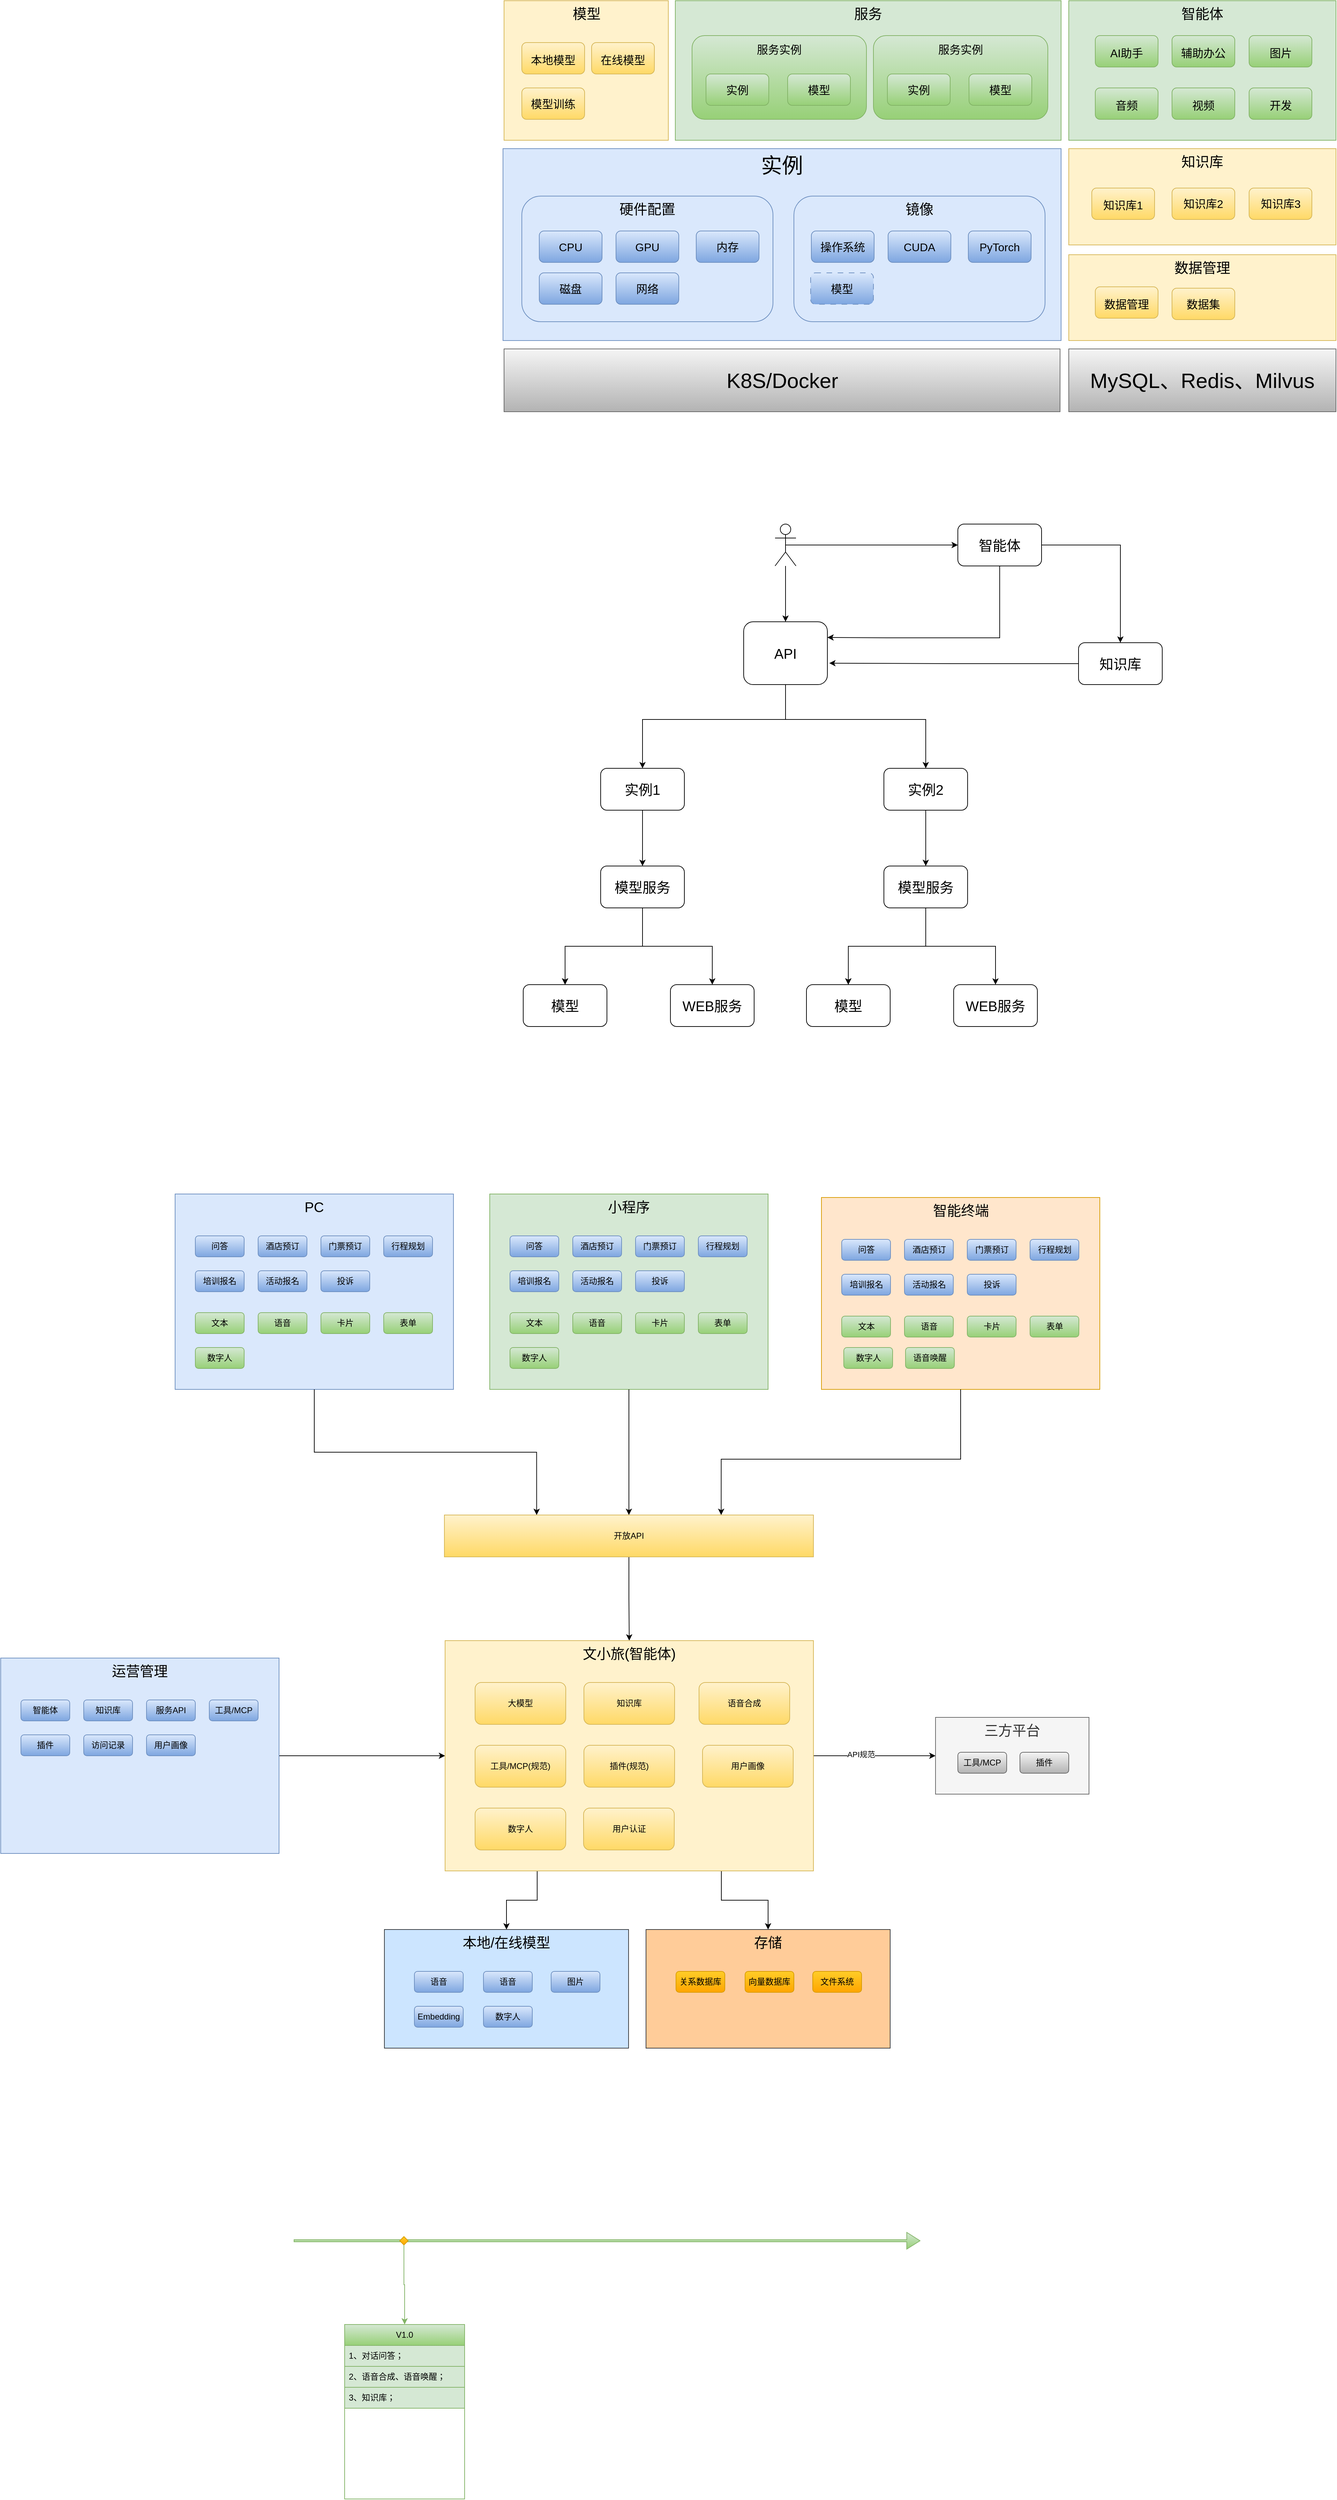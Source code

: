 <mxfile version="28.0.9">
  <diagram name="第 1 页" id="XaoYMrmnhK-bOxz_jXeJ">
    <mxGraphModel dx="2055" dy="1832" grid="1" gridSize="10" guides="1" tooltips="1" connect="1" arrows="1" fold="1" page="1" pageScale="1" pageWidth="827" pageHeight="1169" math="0" shadow="0">
      <root>
        <mxCell id="0" />
        <mxCell id="1" parent="0" />
        <mxCell id="jbMN9TtVrL4l2bphJbt1-161" value="" style="shape=flexArrow;endArrow=classic;html=1;rounded=0;fillColor=#d5e8d4;gradientColor=#97d077;strokeColor=#82b366;fontSize=16;width=3;" edge="1" parent="1">
          <mxGeometry width="50" height="50" relative="1" as="geometry">
            <mxPoint x="-50" y="2200" as="sourcePoint" />
            <mxPoint x="848.261" y="2200" as="targetPoint" />
          </mxGeometry>
        </mxCell>
        <mxCell id="ZqEaL4qXER9mNjsGFA9_-49" value="实例" style="rounded=0;whiteSpace=wrap;html=1;fillColor=#dae8fc;strokeColor=#6c8ebf;verticalAlign=top;fontSize=30;labelBorderColor=none;container=0;" parent="1" vertex="1">
          <mxGeometry x="250" y="-798" width="800" height="275" as="geometry" />
        </mxCell>
        <mxCell id="ZqEaL4qXER9mNjsGFA9_-50" value="模型" style="rounded=0;whiteSpace=wrap;html=1;fontSize=20;verticalAlign=top;fillColor=#fff2cc;strokeColor=#d6b656;container=0;" parent="1" vertex="1">
          <mxGeometry x="251.5" y="-1010" width="235.5" height="200" as="geometry" />
        </mxCell>
        <mxCell id="ZqEaL4qXER9mNjsGFA9_-56" value="K8S/Docker" style="rounded=0;whiteSpace=wrap;html=1;fontSize=30;fillColor=#f5f5f5;strokeColor=#666666;gradientColor=#b3b3b3;container=0;" parent="1" vertex="1">
          <mxGeometry x="251.5" y="-511" width="797" height="90" as="geometry" />
        </mxCell>
        <mxCell id="ZqEaL4qXER9mNjsGFA9_-57" value="MySQL、Redis、Milvus" style="rounded=0;whiteSpace=wrap;html=1;fontSize=30;fillColor=#f5f5f5;gradientColor=#b3b3b3;strokeColor=#666666;container=0;" parent="1" vertex="1">
          <mxGeometry x="1061" y="-511" width="383" height="90" as="geometry" />
        </mxCell>
        <mxCell id="ZqEaL4qXER9mNjsGFA9_-58" value="&lt;span style=&quot;font-size: 16px;&quot;&gt;本地模型&lt;/span&gt;" style="rounded=1;whiteSpace=wrap;html=1;fontSize=20;fillColor=#fff2cc;strokeColor=#d6b656;gradientColor=#ffd966;container=0;" parent="1" vertex="1">
          <mxGeometry x="277" y="-950" width="90" height="45" as="geometry" />
        </mxCell>
        <mxCell id="ZqEaL4qXER9mNjsGFA9_-59" value="&lt;font style=&quot;font-size: 16px;&quot;&gt;模型训练&lt;/font&gt;" style="rounded=1;whiteSpace=wrap;html=1;fontSize=12;fillColor=#fff2cc;strokeColor=#d6b656;gradientColor=#ffd966;container=0;" parent="1" vertex="1">
          <mxGeometry x="277" y="-885" width="90" height="45" as="geometry" />
        </mxCell>
        <mxCell id="ZqEaL4qXER9mNjsGFA9_-34" value="硬件配置" style="rounded=1;whiteSpace=wrap;html=1;verticalAlign=top;fontSize=20;fillColor=#dae8fc;strokeColor=#6c8ebf;container=0;" parent="1" vertex="1">
          <mxGeometry x="277" y="-730" width="360" height="180" as="geometry" />
        </mxCell>
        <mxCell id="ZqEaL4qXER9mNjsGFA9_-35" value="&lt;font style=&quot;font-size: 16px;&quot;&gt;CPU&lt;/font&gt;" style="rounded=1;whiteSpace=wrap;html=1;fillColor=#dae8fc;gradientColor=#7ea6e0;strokeColor=#6c8ebf;container=0;" parent="1" vertex="1">
          <mxGeometry x="302" y="-680" width="90" height="45" as="geometry" />
        </mxCell>
        <mxCell id="ZqEaL4qXER9mNjsGFA9_-36" value="&lt;font style=&quot;font-size: 16px;&quot;&gt;内存&lt;/font&gt;" style="rounded=1;whiteSpace=wrap;html=1;fillColor=#dae8fc;gradientColor=#7ea6e0;strokeColor=#6c8ebf;container=0;" parent="1" vertex="1">
          <mxGeometry x="527" y="-680" width="90" height="45" as="geometry" />
        </mxCell>
        <mxCell id="ZqEaL4qXER9mNjsGFA9_-37" value="&lt;font style=&quot;font-size: 16px;&quot;&gt;磁盘&lt;/font&gt;" style="rounded=1;whiteSpace=wrap;html=1;fillColor=#dae8fc;gradientColor=#7ea6e0;strokeColor=#6c8ebf;container=0;" parent="1" vertex="1">
          <mxGeometry x="302" y="-620" width="90" height="45" as="geometry" />
        </mxCell>
        <mxCell id="ZqEaL4qXER9mNjsGFA9_-38" value="&lt;font style=&quot;font-size: 16px;&quot;&gt;GPU&lt;/font&gt;" style="rounded=1;whiteSpace=wrap;html=1;fillColor=#dae8fc;gradientColor=#7ea6e0;strokeColor=#6c8ebf;container=0;" parent="1" vertex="1">
          <mxGeometry x="412" y="-680" width="90" height="45" as="geometry" />
        </mxCell>
        <mxCell id="ZqEaL4qXER9mNjsGFA9_-39" value="&lt;font style=&quot;font-size: 16px;&quot;&gt;网络&lt;/font&gt;" style="rounded=1;whiteSpace=wrap;html=1;fillColor=#dae8fc;gradientColor=#7ea6e0;strokeColor=#6c8ebf;container=0;" parent="1" vertex="1">
          <mxGeometry x="412" y="-620" width="90" height="45" as="geometry" />
        </mxCell>
        <mxCell id="ZqEaL4qXER9mNjsGFA9_-41" value="镜像" style="rounded=1;whiteSpace=wrap;html=1;verticalAlign=top;fontSize=20;fillColor=#dae8fc;strokeColor=#6c8ebf;container=0;" parent="1" vertex="1">
          <mxGeometry x="667" y="-730" width="360" height="180" as="geometry" />
        </mxCell>
        <mxCell id="ZqEaL4qXER9mNjsGFA9_-42" value="&lt;font style=&quot;font-size: 16px;&quot;&gt;操作系统&lt;/font&gt;" style="rounded=1;whiteSpace=wrap;html=1;fillColor=#dae8fc;gradientColor=#7ea6e0;strokeColor=#6c8ebf;container=0;" parent="1" vertex="1">
          <mxGeometry x="692" y="-680" width="90" height="45" as="geometry" />
        </mxCell>
        <mxCell id="ZqEaL4qXER9mNjsGFA9_-43" value="&lt;font style=&quot;font-size: 16px;&quot;&gt;PyTorch&lt;/font&gt;" style="rounded=1;whiteSpace=wrap;html=1;fillColor=#dae8fc;gradientColor=#7ea6e0;strokeColor=#6c8ebf;container=0;" parent="1" vertex="1">
          <mxGeometry x="917" y="-680" width="90" height="45" as="geometry" />
        </mxCell>
        <mxCell id="ZqEaL4qXER9mNjsGFA9_-45" value="&lt;font style=&quot;font-size: 16px;&quot;&gt;CUDA&lt;/font&gt;" style="rounded=1;whiteSpace=wrap;html=1;fillColor=#dae8fc;gradientColor=#7ea6e0;strokeColor=#6c8ebf;container=0;" parent="1" vertex="1">
          <mxGeometry x="802" y="-680" width="90" height="45" as="geometry" />
        </mxCell>
        <mxCell id="ZqEaL4qXER9mNjsGFA9_-62" value="服务" style="rounded=0;whiteSpace=wrap;html=1;fontSize=20;verticalAlign=top;fillColor=#d5e8d4;strokeColor=#82b366;container=0;" parent="1" vertex="1">
          <mxGeometry x="497" y="-1010" width="553" height="200" as="geometry" />
        </mxCell>
        <mxCell id="ZqEaL4qXER9mNjsGFA9_-63" value="&lt;font style=&quot;font-size: 16px;&quot;&gt;服务实例&lt;/font&gt;" style="rounded=1;whiteSpace=wrap;html=1;fontSize=20;fillColor=#d5e8d4;strokeColor=#82b366;container=0;verticalAlign=top;gradientColor=#97d077;" parent="1" vertex="1">
          <mxGeometry x="521" y="-960" width="250" height="120" as="geometry" />
        </mxCell>
        <mxCell id="ZqEaL4qXER9mNjsGFA9_-64" value="&lt;font style=&quot;font-size: 16px;&quot;&gt;实例&lt;/font&gt;" style="rounded=1;whiteSpace=wrap;html=1;fontSize=12;fillColor=#d5e8d4;strokeColor=#82b366;container=0;gradientColor=#97d077;" parent="1" vertex="1">
          <mxGeometry x="541" y="-905" width="90" height="45" as="geometry" />
        </mxCell>
        <mxCell id="ZqEaL4qXER9mNjsGFA9_-66" value="知识库" style="rounded=0;whiteSpace=wrap;html=1;fontSize=20;verticalAlign=top;fillColor=#fff2cc;strokeColor=#d6b656;container=0;" parent="1" vertex="1">
          <mxGeometry x="1061" y="-798" width="383" height="138" as="geometry" />
        </mxCell>
        <mxCell id="ZqEaL4qXER9mNjsGFA9_-67" value="&lt;font style=&quot;font-size: 16px;&quot;&gt;知识库1&lt;/font&gt;" style="rounded=1;whiteSpace=wrap;html=1;fontSize=20;fillColor=#fff2cc;strokeColor=#d6b656;gradientColor=#ffd966;container=0;" parent="1" vertex="1">
          <mxGeometry x="1094" y="-741.5" width="90" height="45" as="geometry" />
        </mxCell>
        <mxCell id="ZqEaL4qXER9mNjsGFA9_-68" value="&lt;span style=&quot;font-size: 16px;&quot;&gt;知识库2&lt;/span&gt;" style="rounded=1;whiteSpace=wrap;html=1;fontSize=12;fillColor=#fff2cc;strokeColor=#d6b656;gradientColor=#ffd966;container=0;" parent="1" vertex="1">
          <mxGeometry x="1209" y="-741.5" width="90" height="45" as="geometry" />
        </mxCell>
        <mxCell id="ZqEaL4qXER9mNjsGFA9_-70" value="&lt;font style=&quot;font-size: 16px;&quot;&gt;模型&lt;/font&gt;" style="rounded=1;whiteSpace=wrap;html=1;fontSize=12;fillColor=#d5e8d4;strokeColor=#82b366;container=0;gradientColor=#97d077;" parent="1" vertex="1">
          <mxGeometry x="658" y="-905" width="90" height="45" as="geometry" />
        </mxCell>
        <mxCell id="ZqEaL4qXER9mNjsGFA9_-71" value="&lt;font style=&quot;font-size: 16px;&quot;&gt;服务实例&lt;/font&gt;" style="rounded=1;whiteSpace=wrap;html=1;fontSize=20;fillColor=#d5e8d4;strokeColor=#82b366;container=0;verticalAlign=top;gradientColor=#97d077;" parent="1" vertex="1">
          <mxGeometry x="781" y="-960" width="250" height="120" as="geometry" />
        </mxCell>
        <mxCell id="ZqEaL4qXER9mNjsGFA9_-72" value="&lt;font style=&quot;font-size: 16px;&quot;&gt;实例&lt;/font&gt;" style="rounded=1;whiteSpace=wrap;html=1;fontSize=12;fillColor=#d5e8d4;strokeColor=#82b366;container=0;gradientColor=#97d077;" parent="1" vertex="1">
          <mxGeometry x="801" y="-905" width="90" height="45" as="geometry" />
        </mxCell>
        <mxCell id="ZqEaL4qXER9mNjsGFA9_-73" value="&lt;font style=&quot;font-size: 16px;&quot;&gt;模型&lt;/font&gt;" style="rounded=1;whiteSpace=wrap;html=1;fontSize=12;fillColor=#d5e8d4;strokeColor=#82b366;container=0;gradientColor=#97d077;" parent="1" vertex="1">
          <mxGeometry x="918" y="-905" width="90" height="45" as="geometry" />
        </mxCell>
        <mxCell id="ZqEaL4qXER9mNjsGFA9_-74" value="&lt;font style=&quot;font-size: 16px;&quot;&gt;模型&lt;/font&gt;" style="rounded=1;whiteSpace=wrap;html=1;fillColor=#dae8fc;gradientColor=#7ea6e0;strokeColor=#6c8ebf;container=0;dashed=1;dashPattern=8 8;" parent="1" vertex="1">
          <mxGeometry x="691" y="-620" width="90" height="45" as="geometry" />
        </mxCell>
        <mxCell id="ZqEaL4qXER9mNjsGFA9_-75" value="智能体" style="rounded=0;whiteSpace=wrap;html=1;fontSize=20;verticalAlign=top;fillColor=#d5e8d4;strokeColor=#82b366;container=0;" parent="1" vertex="1">
          <mxGeometry x="1061" y="-1010" width="383" height="200" as="geometry" />
        </mxCell>
        <mxCell id="ZqEaL4qXER9mNjsGFA9_-76" value="&lt;font style=&quot;font-size: 16px;&quot;&gt;AI助手&lt;/font&gt;" style="rounded=1;whiteSpace=wrap;html=1;fontSize=20;fillColor=#d5e8d4;strokeColor=#82b366;gradientColor=#97d077;container=0;" parent="1" vertex="1">
          <mxGeometry x="1099" y="-960" width="90" height="45" as="geometry" />
        </mxCell>
        <mxCell id="ZqEaL4qXER9mNjsGFA9_-77" value="&lt;span style=&quot;font-size: 16px;&quot;&gt;辅助办公&lt;/span&gt;" style="rounded=1;whiteSpace=wrap;html=1;fontSize=20;fillColor=#d5e8d4;strokeColor=#82b366;gradientColor=#97d077;container=0;" parent="1" vertex="1">
          <mxGeometry x="1209" y="-960" width="90" height="45" as="geometry" />
        </mxCell>
        <mxCell id="ZqEaL4qXER9mNjsGFA9_-78" value="&lt;font style=&quot;font-size: 16px;&quot;&gt;图片&lt;/font&gt;" style="rounded=1;whiteSpace=wrap;html=1;fontSize=20;fillColor=#d5e8d4;strokeColor=#82b366;gradientColor=#97d077;container=0;" parent="1" vertex="1">
          <mxGeometry x="1319.5" y="-960" width="90" height="45" as="geometry" />
        </mxCell>
        <mxCell id="ZqEaL4qXER9mNjsGFA9_-79" value="&lt;font style=&quot;font-size: 16px;&quot;&gt;音频&lt;/font&gt;" style="rounded=1;whiteSpace=wrap;html=1;fontSize=20;fillColor=#d5e8d4;strokeColor=#82b366;gradientColor=#97d077;container=0;" parent="1" vertex="1">
          <mxGeometry x="1099" y="-885" width="90" height="45" as="geometry" />
        </mxCell>
        <mxCell id="ZqEaL4qXER9mNjsGFA9_-80" value="&lt;font style=&quot;font-size: 16px;&quot;&gt;视频&lt;/font&gt;" style="rounded=1;whiteSpace=wrap;html=1;fontSize=20;fillColor=#d5e8d4;strokeColor=#82b366;gradientColor=#97d077;container=0;" parent="1" vertex="1">
          <mxGeometry x="1209" y="-885" width="90" height="45" as="geometry" />
        </mxCell>
        <mxCell id="ZqEaL4qXER9mNjsGFA9_-81" value="&lt;span style=&quot;font-size: 16px;&quot;&gt;开发&lt;/span&gt;" style="rounded=1;whiteSpace=wrap;html=1;fontSize=20;fillColor=#d5e8d4;strokeColor=#82b366;gradientColor=#97d077;container=0;" parent="1" vertex="1">
          <mxGeometry x="1319.5" y="-885" width="90" height="45" as="geometry" />
        </mxCell>
        <mxCell id="ZqEaL4qXER9mNjsGFA9_-82" value="数据管理" style="rounded=0;whiteSpace=wrap;html=1;fontSize=20;verticalAlign=top;fillColor=#fff2cc;strokeColor=#d6b656;container=0;" parent="1" vertex="1">
          <mxGeometry x="1061" y="-646" width="383" height="123" as="geometry" />
        </mxCell>
        <mxCell id="ZqEaL4qXER9mNjsGFA9_-83" value="&lt;font style=&quot;font-size: 16px;&quot;&gt;数据管理&lt;/font&gt;" style="rounded=1;whiteSpace=wrap;html=1;fontSize=20;fillColor=#fff2cc;strokeColor=#d6b656;gradientColor=#ffd966;container=0;" parent="1" vertex="1">
          <mxGeometry x="1099" y="-600" width="90" height="45" as="geometry" />
        </mxCell>
        <mxCell id="ZqEaL4qXER9mNjsGFA9_-84" value="&lt;font style=&quot;font-size: 16px;&quot;&gt;数据集&lt;/font&gt;" style="rounded=1;whiteSpace=wrap;html=1;fontSize=12;fillColor=#fff2cc;strokeColor=#d6b656;gradientColor=#ffd966;container=0;" parent="1" vertex="1">
          <mxGeometry x="1209" y="-598" width="90" height="45" as="geometry" />
        </mxCell>
        <mxCell id="ZqEaL4qXER9mNjsGFA9_-85" value="&lt;span style=&quot;font-size: 16px;&quot;&gt;知识库3&lt;/span&gt;" style="rounded=1;whiteSpace=wrap;html=1;fontSize=12;fillColor=#fff2cc;strokeColor=#d6b656;gradientColor=#ffd966;container=0;" parent="1" vertex="1">
          <mxGeometry x="1319.5" y="-741.5" width="90" height="45" as="geometry" />
        </mxCell>
        <mxCell id="ZqEaL4qXER9mNjsGFA9_-86" value="&lt;font style=&quot;font-size: 16px;&quot;&gt;在线模型&lt;/font&gt;" style="rounded=1;whiteSpace=wrap;html=1;fontSize=20;fillColor=#fff2cc;strokeColor=#d6b656;gradientColor=#ffd966;container=0;" parent="1" vertex="1">
          <mxGeometry x="377" y="-950" width="90" height="45" as="geometry" />
        </mxCell>
        <mxCell id="ZqEaL4qXER9mNjsGFA9_-89" value="" style="edgeStyle=orthogonalEdgeStyle;rounded=0;orthogonalLoop=1;jettySize=auto;html=1;fontSize=20;" parent="1" source="ZqEaL4qXER9mNjsGFA9_-87" target="ZqEaL4qXER9mNjsGFA9_-88" edge="1">
          <mxGeometry relative="1" as="geometry">
            <Array as="points">
              <mxPoint x="655" y="20" />
              <mxPoint x="450" y="20" />
            </Array>
          </mxGeometry>
        </mxCell>
        <mxCell id="ZqEaL4qXER9mNjsGFA9_-105" style="edgeStyle=orthogonalEdgeStyle;rounded=0;orthogonalLoop=1;jettySize=auto;html=1;" parent="1" source="ZqEaL4qXER9mNjsGFA9_-87" target="ZqEaL4qXER9mNjsGFA9_-98" edge="1">
          <mxGeometry relative="1" as="geometry">
            <Array as="points">
              <mxPoint x="655" y="20" />
              <mxPoint x="856" y="20" />
            </Array>
          </mxGeometry>
        </mxCell>
        <mxCell id="ZqEaL4qXER9mNjsGFA9_-87" value="API" style="rounded=1;whiteSpace=wrap;html=1;fontSize=20;" parent="1" vertex="1">
          <mxGeometry x="595" y="-120" width="120" height="90" as="geometry" />
        </mxCell>
        <mxCell id="ZqEaL4qXER9mNjsGFA9_-91" value="" style="edgeStyle=orthogonalEdgeStyle;rounded=0;orthogonalLoop=1;jettySize=auto;html=1;fontSize=20;" parent="1" source="ZqEaL4qXER9mNjsGFA9_-88" target="ZqEaL4qXER9mNjsGFA9_-90" edge="1">
          <mxGeometry relative="1" as="geometry" />
        </mxCell>
        <mxCell id="ZqEaL4qXER9mNjsGFA9_-88" value="实例1" style="rounded=1;whiteSpace=wrap;html=1;fontSize=20;" parent="1" vertex="1">
          <mxGeometry x="390" y="90" width="120" height="60" as="geometry" />
        </mxCell>
        <mxCell id="ZqEaL4qXER9mNjsGFA9_-93" value="" style="edgeStyle=orthogonalEdgeStyle;rounded=0;orthogonalLoop=1;jettySize=auto;html=1;" parent="1" source="ZqEaL4qXER9mNjsGFA9_-90" target="ZqEaL4qXER9mNjsGFA9_-92" edge="1">
          <mxGeometry relative="1" as="geometry" />
        </mxCell>
        <mxCell id="ZqEaL4qXER9mNjsGFA9_-94" value="" style="edgeStyle=orthogonalEdgeStyle;rounded=0;orthogonalLoop=1;jettySize=auto;html=1;" parent="1" source="ZqEaL4qXER9mNjsGFA9_-90" target="ZqEaL4qXER9mNjsGFA9_-92" edge="1">
          <mxGeometry relative="1" as="geometry" />
        </mxCell>
        <mxCell id="ZqEaL4qXER9mNjsGFA9_-96" value="" style="edgeStyle=orthogonalEdgeStyle;rounded=0;orthogonalLoop=1;jettySize=auto;html=1;" parent="1" source="ZqEaL4qXER9mNjsGFA9_-90" target="ZqEaL4qXER9mNjsGFA9_-95" edge="1">
          <mxGeometry relative="1" as="geometry" />
        </mxCell>
        <mxCell id="ZqEaL4qXER9mNjsGFA9_-90" value="模型服务" style="rounded=1;whiteSpace=wrap;html=1;fontSize=20;" parent="1" vertex="1">
          <mxGeometry x="390" y="230" width="120" height="60" as="geometry" />
        </mxCell>
        <mxCell id="ZqEaL4qXER9mNjsGFA9_-92" value="模型" style="rounded=1;whiteSpace=wrap;html=1;fontSize=20;" parent="1" vertex="1">
          <mxGeometry x="279" y="400" width="120" height="60" as="geometry" />
        </mxCell>
        <mxCell id="ZqEaL4qXER9mNjsGFA9_-95" value="WEB服务" style="rounded=1;whiteSpace=wrap;html=1;fontSize=20;" parent="1" vertex="1">
          <mxGeometry x="490" y="400" width="120" height="60" as="geometry" />
        </mxCell>
        <mxCell id="ZqEaL4qXER9mNjsGFA9_-97" value="" style="edgeStyle=orthogonalEdgeStyle;rounded=0;orthogonalLoop=1;jettySize=auto;html=1;fontSize=20;" parent="1" source="ZqEaL4qXER9mNjsGFA9_-98" target="ZqEaL4qXER9mNjsGFA9_-102" edge="1">
          <mxGeometry relative="1" as="geometry" />
        </mxCell>
        <mxCell id="ZqEaL4qXER9mNjsGFA9_-98" value="实例2" style="rounded=1;whiteSpace=wrap;html=1;fontSize=20;" parent="1" vertex="1">
          <mxGeometry x="796" y="90" width="120" height="60" as="geometry" />
        </mxCell>
        <mxCell id="ZqEaL4qXER9mNjsGFA9_-99" value="" style="edgeStyle=orthogonalEdgeStyle;rounded=0;orthogonalLoop=1;jettySize=auto;html=1;" parent="1" source="ZqEaL4qXER9mNjsGFA9_-102" target="ZqEaL4qXER9mNjsGFA9_-103" edge="1">
          <mxGeometry relative="1" as="geometry" />
        </mxCell>
        <mxCell id="ZqEaL4qXER9mNjsGFA9_-100" value="" style="edgeStyle=orthogonalEdgeStyle;rounded=0;orthogonalLoop=1;jettySize=auto;html=1;" parent="1" source="ZqEaL4qXER9mNjsGFA9_-102" target="ZqEaL4qXER9mNjsGFA9_-103" edge="1">
          <mxGeometry relative="1" as="geometry" />
        </mxCell>
        <mxCell id="ZqEaL4qXER9mNjsGFA9_-101" value="" style="edgeStyle=orthogonalEdgeStyle;rounded=0;orthogonalLoop=1;jettySize=auto;html=1;" parent="1" source="ZqEaL4qXER9mNjsGFA9_-102" target="ZqEaL4qXER9mNjsGFA9_-104" edge="1">
          <mxGeometry relative="1" as="geometry" />
        </mxCell>
        <mxCell id="ZqEaL4qXER9mNjsGFA9_-102" value="模型服务" style="rounded=1;whiteSpace=wrap;html=1;fontSize=20;" parent="1" vertex="1">
          <mxGeometry x="796" y="230" width="120" height="60" as="geometry" />
        </mxCell>
        <mxCell id="ZqEaL4qXER9mNjsGFA9_-103" value="模型" style="rounded=1;whiteSpace=wrap;html=1;fontSize=20;" parent="1" vertex="1">
          <mxGeometry x="685" y="400" width="120" height="60" as="geometry" />
        </mxCell>
        <mxCell id="ZqEaL4qXER9mNjsGFA9_-104" value="WEB服务" style="rounded=1;whiteSpace=wrap;html=1;fontSize=20;" parent="1" vertex="1">
          <mxGeometry x="896" y="400" width="120" height="60" as="geometry" />
        </mxCell>
        <mxCell id="ZqEaL4qXER9mNjsGFA9_-112" style="edgeStyle=orthogonalEdgeStyle;rounded=0;orthogonalLoop=1;jettySize=auto;html=1;" parent="1" source="ZqEaL4qXER9mNjsGFA9_-106" target="ZqEaL4qXER9mNjsGFA9_-110" edge="1">
          <mxGeometry relative="1" as="geometry" />
        </mxCell>
        <mxCell id="ZqEaL4qXER9mNjsGFA9_-119" style="edgeStyle=orthogonalEdgeStyle;rounded=0;orthogonalLoop=1;jettySize=auto;html=1;entryX=1;entryY=0.25;entryDx=0;entryDy=0;" parent="1" source="ZqEaL4qXER9mNjsGFA9_-106" target="ZqEaL4qXER9mNjsGFA9_-87" edge="1">
          <mxGeometry relative="1" as="geometry">
            <Array as="points">
              <mxPoint x="962" y="-97" />
              <mxPoint x="809" y="-97" />
            </Array>
          </mxGeometry>
        </mxCell>
        <mxCell id="ZqEaL4qXER9mNjsGFA9_-106" value="智能体" style="rounded=1;whiteSpace=wrap;html=1;fontSize=20;" parent="1" vertex="1">
          <mxGeometry x="902" y="-260" width="120" height="60" as="geometry" />
        </mxCell>
        <mxCell id="ZqEaL4qXER9mNjsGFA9_-108" style="edgeStyle=orthogonalEdgeStyle;rounded=0;orthogonalLoop=1;jettySize=auto;html=1;" parent="1" source="ZqEaL4qXER9mNjsGFA9_-107" target="ZqEaL4qXER9mNjsGFA9_-87" edge="1">
          <mxGeometry relative="1" as="geometry" />
        </mxCell>
        <mxCell id="ZqEaL4qXER9mNjsGFA9_-118" style="edgeStyle=orthogonalEdgeStyle;rounded=0;orthogonalLoop=1;jettySize=auto;html=1;exitX=0.5;exitY=0.5;exitDx=0;exitDy=0;exitPerimeter=0;" parent="1" source="ZqEaL4qXER9mNjsGFA9_-107" target="ZqEaL4qXER9mNjsGFA9_-106" edge="1">
          <mxGeometry relative="1" as="geometry" />
        </mxCell>
        <mxCell id="ZqEaL4qXER9mNjsGFA9_-107" value="" style="shape=umlActor;verticalLabelPosition=bottom;verticalAlign=top;html=1;outlineConnect=0;" parent="1" vertex="1">
          <mxGeometry x="640" y="-260" width="30" height="60" as="geometry" />
        </mxCell>
        <mxCell id="ZqEaL4qXER9mNjsGFA9_-110" value="知识库" style="rounded=1;whiteSpace=wrap;html=1;fontSize=20;" parent="1" vertex="1">
          <mxGeometry x="1075" y="-90" width="120" height="60" as="geometry" />
        </mxCell>
        <mxCell id="ZqEaL4qXER9mNjsGFA9_-120" style="edgeStyle=orthogonalEdgeStyle;rounded=0;orthogonalLoop=1;jettySize=auto;html=1;entryX=1.022;entryY=0.659;entryDx=0;entryDy=0;entryPerimeter=0;" parent="1" source="ZqEaL4qXER9mNjsGFA9_-110" target="ZqEaL4qXER9mNjsGFA9_-87" edge="1">
          <mxGeometry relative="1" as="geometry" />
        </mxCell>
        <mxCell id="jbMN9TtVrL4l2bphJbt1-77" style="edgeStyle=orthogonalEdgeStyle;rounded=0;orthogonalLoop=1;jettySize=auto;html=1;" edge="1" parent="1" source="jbMN9TtVrL4l2bphJbt1-17" target="llKYDILm5LgYf4LoqUcm-2">
          <mxGeometry relative="1" as="geometry" />
        </mxCell>
        <mxCell id="jbMN9TtVrL4l2bphJbt1-17" value="开放API" style="rounded=0;whiteSpace=wrap;html=1;fillColor=#fff2cc;gradientColor=#ffd966;strokeColor=#d6b656;" vertex="1" parent="1">
          <mxGeometry x="166" y="1160" width="529" height="60" as="geometry" />
        </mxCell>
        <mxCell id="jbMN9TtVrL4l2bphJbt1-69" value="" style="group;fillColor=#dae8fc;strokeColor=#6c8ebf;" vertex="1" connectable="0" parent="1">
          <mxGeometry x="-220" y="700" width="399" height="280" as="geometry" />
        </mxCell>
        <mxCell id="jbMN9TtVrL4l2bphJbt1-56" value="PC" style="rounded=0;whiteSpace=wrap;html=1;verticalAlign=top;fontSize=20;fillColor=#dae8fc;strokeColor=#6c8ebf;" vertex="1" parent="jbMN9TtVrL4l2bphJbt1-69">
          <mxGeometry width="399" height="280" as="geometry" />
        </mxCell>
        <mxCell id="jbMN9TtVrL4l2bphJbt1-57" value="酒店预订" style="rounded=1;whiteSpace=wrap;html=1;verticalAlign=middle;fillColor=#dae8fc;gradientColor=#7ea6e0;strokeColor=#6c8ebf;" vertex="1" parent="jbMN9TtVrL4l2bphJbt1-69">
          <mxGeometry x="119" y="60" width="70" height="30" as="geometry" />
        </mxCell>
        <mxCell id="jbMN9TtVrL4l2bphJbt1-58" value="问答" style="rounded=1;whiteSpace=wrap;html=1;verticalAlign=middle;fillColor=#dae8fc;gradientColor=#7ea6e0;strokeColor=#6c8ebf;" vertex="1" parent="jbMN9TtVrL4l2bphJbt1-69">
          <mxGeometry x="29" y="60" width="70" height="30" as="geometry" />
        </mxCell>
        <mxCell id="jbMN9TtVrL4l2bphJbt1-59" value="门票预订" style="rounded=1;whiteSpace=wrap;html=1;verticalAlign=middle;fillColor=#dae8fc;gradientColor=#7ea6e0;strokeColor=#6c8ebf;" vertex="1" parent="jbMN9TtVrL4l2bphJbt1-69">
          <mxGeometry x="209" y="60" width="70" height="30" as="geometry" />
        </mxCell>
        <mxCell id="jbMN9TtVrL4l2bphJbt1-60" value="培训报名" style="rounded=1;whiteSpace=wrap;html=1;verticalAlign=middle;fillColor=#dae8fc;gradientColor=#7ea6e0;strokeColor=#6c8ebf;" vertex="1" parent="jbMN9TtVrL4l2bphJbt1-69">
          <mxGeometry x="29" y="110" width="70" height="30" as="geometry" />
        </mxCell>
        <mxCell id="jbMN9TtVrL4l2bphJbt1-61" value="行程规划" style="rounded=1;whiteSpace=wrap;html=1;verticalAlign=middle;fillColor=#dae8fc;gradientColor=#7ea6e0;strokeColor=#6c8ebf;" vertex="1" parent="jbMN9TtVrL4l2bphJbt1-69">
          <mxGeometry x="299" y="60" width="70" height="30" as="geometry" />
        </mxCell>
        <mxCell id="jbMN9TtVrL4l2bphJbt1-62" value="活动报名" style="rounded=1;whiteSpace=wrap;html=1;verticalAlign=middle;fillColor=#dae8fc;gradientColor=#7ea6e0;strokeColor=#6c8ebf;" vertex="1" parent="jbMN9TtVrL4l2bphJbt1-69">
          <mxGeometry x="119" y="110" width="70" height="30" as="geometry" />
        </mxCell>
        <mxCell id="jbMN9TtVrL4l2bphJbt1-63" value="语音" style="rounded=1;whiteSpace=wrap;html=1;verticalAlign=middle;fillColor=#d5e8d4;gradientColor=#97d077;strokeColor=#82b366;" vertex="1" parent="jbMN9TtVrL4l2bphJbt1-69">
          <mxGeometry x="119" y="170" width="70" height="30" as="geometry" />
        </mxCell>
        <mxCell id="jbMN9TtVrL4l2bphJbt1-64" value="投诉" style="rounded=1;whiteSpace=wrap;html=1;verticalAlign=middle;fillColor=#dae8fc;gradientColor=#7ea6e0;strokeColor=#6c8ebf;" vertex="1" parent="jbMN9TtVrL4l2bphJbt1-69">
          <mxGeometry x="209" y="110" width="70" height="30" as="geometry" />
        </mxCell>
        <mxCell id="jbMN9TtVrL4l2bphJbt1-65" value="卡片" style="rounded=1;whiteSpace=wrap;html=1;verticalAlign=middle;fillColor=#d5e8d4;gradientColor=#97d077;strokeColor=#82b366;" vertex="1" parent="jbMN9TtVrL4l2bphJbt1-69">
          <mxGeometry x="209" y="170" width="70" height="30" as="geometry" />
        </mxCell>
        <mxCell id="jbMN9TtVrL4l2bphJbt1-66" value="文本" style="rounded=1;whiteSpace=wrap;html=1;verticalAlign=middle;fillColor=#d5e8d4;gradientColor=#97d077;strokeColor=#82b366;" vertex="1" parent="jbMN9TtVrL4l2bphJbt1-69">
          <mxGeometry x="29" y="170" width="70" height="30" as="geometry" />
        </mxCell>
        <mxCell id="jbMN9TtVrL4l2bphJbt1-67" value="表单" style="rounded=1;whiteSpace=wrap;html=1;verticalAlign=middle;fillColor=#d5e8d4;gradientColor=#97d077;strokeColor=#82b366;" vertex="1" parent="jbMN9TtVrL4l2bphJbt1-69">
          <mxGeometry x="299" y="170" width="70" height="30" as="geometry" />
        </mxCell>
        <mxCell id="jbMN9TtVrL4l2bphJbt1-68" value="数字人" style="rounded=1;whiteSpace=wrap;html=1;verticalAlign=middle;fillColor=#d5e8d4;gradientColor=#97d077;strokeColor=#82b366;" vertex="1" parent="jbMN9TtVrL4l2bphJbt1-69">
          <mxGeometry x="29" y="220" width="70" height="30" as="geometry" />
        </mxCell>
        <mxCell id="jbMN9TtVrL4l2bphJbt1-70" value="" style="group;fillColor=#d5e8d4;strokeColor=#82b366;" vertex="1" connectable="0" parent="1">
          <mxGeometry x="231" y="700" width="399" height="280" as="geometry" />
        </mxCell>
        <mxCell id="jbMN9TtVrL4l2bphJbt1-9" value="小程序" style="rounded=0;whiteSpace=wrap;html=1;verticalAlign=top;fontSize=20;fillColor=#d5e8d4;strokeColor=#82b366;" vertex="1" parent="jbMN9TtVrL4l2bphJbt1-70">
          <mxGeometry width="399" height="280" as="geometry" />
        </mxCell>
        <mxCell id="jbMN9TtVrL4l2bphJbt1-10" value="酒店预订" style="rounded=1;whiteSpace=wrap;html=1;verticalAlign=middle;fillColor=#dae8fc;gradientColor=#7ea6e0;strokeColor=#6c8ebf;" vertex="1" parent="jbMN9TtVrL4l2bphJbt1-70">
          <mxGeometry x="119" y="60" width="70" height="30" as="geometry" />
        </mxCell>
        <mxCell id="jbMN9TtVrL4l2bphJbt1-11" value="问答" style="rounded=1;whiteSpace=wrap;html=1;verticalAlign=middle;fillColor=#dae8fc;gradientColor=#7ea6e0;strokeColor=#6c8ebf;" vertex="1" parent="jbMN9TtVrL4l2bphJbt1-70">
          <mxGeometry x="29" y="60" width="70" height="30" as="geometry" />
        </mxCell>
        <mxCell id="jbMN9TtVrL4l2bphJbt1-12" value="门票预订" style="rounded=1;whiteSpace=wrap;html=1;verticalAlign=middle;fillColor=#dae8fc;gradientColor=#7ea6e0;strokeColor=#6c8ebf;" vertex="1" parent="jbMN9TtVrL4l2bphJbt1-70">
          <mxGeometry x="209" y="60" width="70" height="30" as="geometry" />
        </mxCell>
        <mxCell id="jbMN9TtVrL4l2bphJbt1-13" value="培训报名" style="rounded=1;whiteSpace=wrap;html=1;verticalAlign=middle;fillColor=#dae8fc;gradientColor=#7ea6e0;strokeColor=#6c8ebf;" vertex="1" parent="jbMN9TtVrL4l2bphJbt1-70">
          <mxGeometry x="29" y="110" width="70" height="30" as="geometry" />
        </mxCell>
        <mxCell id="jbMN9TtVrL4l2bphJbt1-14" value="行程规划" style="rounded=1;whiteSpace=wrap;html=1;verticalAlign=middle;fillColor=#dae8fc;gradientColor=#7ea6e0;strokeColor=#6c8ebf;" vertex="1" parent="jbMN9TtVrL4l2bphJbt1-70">
          <mxGeometry x="299" y="60" width="70" height="30" as="geometry" />
        </mxCell>
        <mxCell id="jbMN9TtVrL4l2bphJbt1-15" value="活动报名" style="rounded=1;whiteSpace=wrap;html=1;verticalAlign=middle;fillColor=#dae8fc;gradientColor=#7ea6e0;strokeColor=#6c8ebf;" vertex="1" parent="jbMN9TtVrL4l2bphJbt1-70">
          <mxGeometry x="119" y="110" width="70" height="30" as="geometry" />
        </mxCell>
        <mxCell id="jbMN9TtVrL4l2bphJbt1-16" value="语音" style="rounded=1;whiteSpace=wrap;html=1;verticalAlign=middle;fillColor=#d5e8d4;gradientColor=#97d077;strokeColor=#82b366;" vertex="1" parent="jbMN9TtVrL4l2bphJbt1-70">
          <mxGeometry x="119" y="170" width="70" height="30" as="geometry" />
        </mxCell>
        <mxCell id="jbMN9TtVrL4l2bphJbt1-24" value="投诉" style="rounded=1;whiteSpace=wrap;html=1;verticalAlign=middle;fillColor=#dae8fc;gradientColor=#7ea6e0;strokeColor=#6c8ebf;" vertex="1" parent="jbMN9TtVrL4l2bphJbt1-70">
          <mxGeometry x="209" y="110" width="70" height="30" as="geometry" />
        </mxCell>
        <mxCell id="jbMN9TtVrL4l2bphJbt1-26" value="卡片" style="rounded=1;whiteSpace=wrap;html=1;verticalAlign=middle;fillColor=#d5e8d4;gradientColor=#97d077;strokeColor=#82b366;" vertex="1" parent="jbMN9TtVrL4l2bphJbt1-70">
          <mxGeometry x="209" y="170" width="70" height="30" as="geometry" />
        </mxCell>
        <mxCell id="jbMN9TtVrL4l2bphJbt1-27" value="文本" style="rounded=1;whiteSpace=wrap;html=1;verticalAlign=middle;fillColor=#d5e8d4;gradientColor=#97d077;strokeColor=#82b366;" vertex="1" parent="jbMN9TtVrL4l2bphJbt1-70">
          <mxGeometry x="29" y="170" width="70" height="30" as="geometry" />
        </mxCell>
        <mxCell id="jbMN9TtVrL4l2bphJbt1-28" value="表单" style="rounded=1;whiteSpace=wrap;html=1;verticalAlign=middle;fillColor=#d5e8d4;gradientColor=#97d077;strokeColor=#82b366;" vertex="1" parent="jbMN9TtVrL4l2bphJbt1-70">
          <mxGeometry x="299" y="170" width="70" height="30" as="geometry" />
        </mxCell>
        <mxCell id="jbMN9TtVrL4l2bphJbt1-53" value="数字人" style="rounded=1;whiteSpace=wrap;html=1;verticalAlign=middle;fillColor=#d5e8d4;gradientColor=#97d077;strokeColor=#82b366;" vertex="1" parent="jbMN9TtVrL4l2bphJbt1-70">
          <mxGeometry x="29" y="220" width="70" height="30" as="geometry" />
        </mxCell>
        <mxCell id="jbMN9TtVrL4l2bphJbt1-71" value="" style="group;fillColor=#ffe6cc;strokeColor=#d79b00;" vertex="1" connectable="0" parent="1">
          <mxGeometry x="706.5" y="705" width="399" height="275" as="geometry" />
        </mxCell>
        <mxCell id="jbMN9TtVrL4l2bphJbt1-41" value="智能终端" style="rounded=0;whiteSpace=wrap;html=1;verticalAlign=top;fontSize=20;fillColor=#ffe6cc;strokeColor=#d79b00;" vertex="1" parent="jbMN9TtVrL4l2bphJbt1-71">
          <mxGeometry width="399" height="275" as="geometry" />
        </mxCell>
        <mxCell id="jbMN9TtVrL4l2bphJbt1-42" value="酒店预订" style="rounded=1;whiteSpace=wrap;html=1;verticalAlign=middle;fillColor=#dae8fc;gradientColor=#7ea6e0;strokeColor=#6c8ebf;" vertex="1" parent="jbMN9TtVrL4l2bphJbt1-71">
          <mxGeometry x="119" y="60" width="70" height="30" as="geometry" />
        </mxCell>
        <mxCell id="jbMN9TtVrL4l2bphJbt1-43" value="问答" style="rounded=1;whiteSpace=wrap;html=1;verticalAlign=middle;fillColor=#dae8fc;gradientColor=#7ea6e0;strokeColor=#6c8ebf;" vertex="1" parent="jbMN9TtVrL4l2bphJbt1-71">
          <mxGeometry x="29" y="60" width="70" height="30" as="geometry" />
        </mxCell>
        <mxCell id="jbMN9TtVrL4l2bphJbt1-44" value="门票预订" style="rounded=1;whiteSpace=wrap;html=1;verticalAlign=middle;fillColor=#dae8fc;gradientColor=#7ea6e0;strokeColor=#6c8ebf;" vertex="1" parent="jbMN9TtVrL4l2bphJbt1-71">
          <mxGeometry x="209" y="60" width="70" height="30" as="geometry" />
        </mxCell>
        <mxCell id="jbMN9TtVrL4l2bphJbt1-45" value="培训报名" style="rounded=1;whiteSpace=wrap;html=1;verticalAlign=middle;fillColor=#dae8fc;gradientColor=#7ea6e0;strokeColor=#6c8ebf;" vertex="1" parent="jbMN9TtVrL4l2bphJbt1-71">
          <mxGeometry x="29" y="110" width="70" height="30" as="geometry" />
        </mxCell>
        <mxCell id="jbMN9TtVrL4l2bphJbt1-46" value="行程规划" style="rounded=1;whiteSpace=wrap;html=1;verticalAlign=middle;fillColor=#dae8fc;gradientColor=#7ea6e0;strokeColor=#6c8ebf;" vertex="1" parent="jbMN9TtVrL4l2bphJbt1-71">
          <mxGeometry x="299" y="60" width="70" height="30" as="geometry" />
        </mxCell>
        <mxCell id="jbMN9TtVrL4l2bphJbt1-47" value="活动报名" style="rounded=1;whiteSpace=wrap;html=1;verticalAlign=middle;fillColor=#dae8fc;gradientColor=#7ea6e0;strokeColor=#6c8ebf;" vertex="1" parent="jbMN9TtVrL4l2bphJbt1-71">
          <mxGeometry x="119" y="110" width="70" height="30" as="geometry" />
        </mxCell>
        <mxCell id="jbMN9TtVrL4l2bphJbt1-48" value="语音" style="rounded=1;whiteSpace=wrap;html=1;verticalAlign=middle;fillColor=#d5e8d4;gradientColor=#97d077;strokeColor=#82b366;" vertex="1" parent="jbMN9TtVrL4l2bphJbt1-71">
          <mxGeometry x="119" y="170" width="70" height="30" as="geometry" />
        </mxCell>
        <mxCell id="jbMN9TtVrL4l2bphJbt1-49" value="投诉" style="rounded=1;whiteSpace=wrap;html=1;verticalAlign=middle;fillColor=#dae8fc;gradientColor=#7ea6e0;strokeColor=#6c8ebf;" vertex="1" parent="jbMN9TtVrL4l2bphJbt1-71">
          <mxGeometry x="209" y="110" width="70" height="30" as="geometry" />
        </mxCell>
        <mxCell id="jbMN9TtVrL4l2bphJbt1-50" value="卡片" style="rounded=1;whiteSpace=wrap;html=1;verticalAlign=middle;fillColor=#d5e8d4;gradientColor=#97d077;strokeColor=#82b366;" vertex="1" parent="jbMN9TtVrL4l2bphJbt1-71">
          <mxGeometry x="209" y="170" width="70" height="30" as="geometry" />
        </mxCell>
        <mxCell id="jbMN9TtVrL4l2bphJbt1-51" value="文本" style="rounded=1;whiteSpace=wrap;html=1;verticalAlign=middle;fillColor=#d5e8d4;gradientColor=#97d077;strokeColor=#82b366;" vertex="1" parent="jbMN9TtVrL4l2bphJbt1-71">
          <mxGeometry x="29" y="170" width="70" height="30" as="geometry" />
        </mxCell>
        <mxCell id="jbMN9TtVrL4l2bphJbt1-52" value="表单" style="rounded=1;whiteSpace=wrap;html=1;verticalAlign=middle;fillColor=#d5e8d4;gradientColor=#97d077;strokeColor=#82b366;" vertex="1" parent="jbMN9TtVrL4l2bphJbt1-71">
          <mxGeometry x="299" y="170" width="70" height="30" as="geometry" />
        </mxCell>
        <mxCell id="jbMN9TtVrL4l2bphJbt1-54" value="数字人" style="rounded=1;whiteSpace=wrap;html=1;verticalAlign=middle;fillColor=#d5e8d4;gradientColor=#97d077;strokeColor=#82b366;" vertex="1" parent="jbMN9TtVrL4l2bphJbt1-71">
          <mxGeometry x="32" y="215" width="70" height="30" as="geometry" />
        </mxCell>
        <mxCell id="jbMN9TtVrL4l2bphJbt1-55" value="语音唤醒" style="rounded=1;whiteSpace=wrap;html=1;verticalAlign=middle;fillColor=#d5e8d4;gradientColor=#97d077;strokeColor=#82b366;" vertex="1" parent="jbMN9TtVrL4l2bphJbt1-71">
          <mxGeometry x="120.5" y="215" width="70" height="30" as="geometry" />
        </mxCell>
        <mxCell id="jbMN9TtVrL4l2bphJbt1-73" style="edgeStyle=orthogonalEdgeStyle;rounded=0;orthogonalLoop=1;jettySize=auto;html=1;" edge="1" parent="1" source="jbMN9TtVrL4l2bphJbt1-9" target="jbMN9TtVrL4l2bphJbt1-17">
          <mxGeometry relative="1" as="geometry" />
        </mxCell>
        <mxCell id="jbMN9TtVrL4l2bphJbt1-74" style="edgeStyle=orthogonalEdgeStyle;rounded=0;orthogonalLoop=1;jettySize=auto;html=1;entryX=0.75;entryY=0;entryDx=0;entryDy=0;" edge="1" parent="1" source="jbMN9TtVrL4l2bphJbt1-41" target="jbMN9TtVrL4l2bphJbt1-17">
          <mxGeometry relative="1" as="geometry">
            <Array as="points">
              <mxPoint x="906" y="1080" />
              <mxPoint x="563" y="1080" />
            </Array>
          </mxGeometry>
        </mxCell>
        <mxCell id="jbMN9TtVrL4l2bphJbt1-75" style="edgeStyle=orthogonalEdgeStyle;rounded=0;orthogonalLoop=1;jettySize=auto;html=1;entryX=0.25;entryY=0;entryDx=0;entryDy=0;" edge="1" parent="1" source="jbMN9TtVrL4l2bphJbt1-56" target="jbMN9TtVrL4l2bphJbt1-17">
          <mxGeometry relative="1" as="geometry" />
        </mxCell>
        <mxCell id="jbMN9TtVrL4l2bphJbt1-92" style="edgeStyle=orthogonalEdgeStyle;rounded=0;orthogonalLoop=1;jettySize=auto;html=1;entryX=0;entryY=0.5;entryDx=0;entryDy=0;" edge="1" parent="1" source="jbMN9TtVrL4l2bphJbt1-79" target="llKYDILm5LgYf4LoqUcm-2">
          <mxGeometry relative="1" as="geometry" />
        </mxCell>
        <mxCell id="jbMN9TtVrL4l2bphJbt1-93" value="" style="group" vertex="1" connectable="0" parent="1">
          <mxGeometry x="-470" y="1365" width="399" height="280" as="geometry" />
        </mxCell>
        <mxCell id="jbMN9TtVrL4l2bphJbt1-78" value="" style="group;fillColor=#dae8fc;strokeColor=#6c8ebf;container=0;" vertex="1" connectable="0" parent="jbMN9TtVrL4l2bphJbt1-93">
          <mxGeometry width="399" height="280" as="geometry" />
        </mxCell>
        <mxCell id="jbMN9TtVrL4l2bphJbt1-79" value="运营管理" style="rounded=0;whiteSpace=wrap;html=1;verticalAlign=top;fontSize=20;fillColor=#dae8fc;strokeColor=#6c8ebf;" vertex="1" parent="jbMN9TtVrL4l2bphJbt1-93">
          <mxGeometry width="399" height="280" as="geometry" />
        </mxCell>
        <mxCell id="jbMN9TtVrL4l2bphJbt1-80" value="知识库" style="rounded=1;whiteSpace=wrap;html=1;verticalAlign=middle;fillColor=#dae8fc;gradientColor=#7ea6e0;strokeColor=#6c8ebf;" vertex="1" parent="jbMN9TtVrL4l2bphJbt1-93">
          <mxGeometry x="119" y="60" width="70" height="30" as="geometry" />
        </mxCell>
        <mxCell id="jbMN9TtVrL4l2bphJbt1-81" value="智能体" style="rounded=1;whiteSpace=wrap;html=1;verticalAlign=middle;fillColor=#dae8fc;gradientColor=#7ea6e0;strokeColor=#6c8ebf;" vertex="1" parent="jbMN9TtVrL4l2bphJbt1-93">
          <mxGeometry x="29" y="60" width="70" height="30" as="geometry" />
        </mxCell>
        <mxCell id="jbMN9TtVrL4l2bphJbt1-82" value="服务API" style="rounded=1;whiteSpace=wrap;html=1;verticalAlign=middle;fillColor=#dae8fc;gradientColor=#7ea6e0;strokeColor=#6c8ebf;" vertex="1" parent="jbMN9TtVrL4l2bphJbt1-93">
          <mxGeometry x="209" y="60" width="70" height="30" as="geometry" />
        </mxCell>
        <mxCell id="jbMN9TtVrL4l2bphJbt1-83" value="插件" style="rounded=1;whiteSpace=wrap;html=1;verticalAlign=middle;fillColor=#dae8fc;gradientColor=#7ea6e0;strokeColor=#6c8ebf;" vertex="1" parent="jbMN9TtVrL4l2bphJbt1-93">
          <mxGeometry x="29" y="110" width="70" height="30" as="geometry" />
        </mxCell>
        <mxCell id="jbMN9TtVrL4l2bphJbt1-84" value="工具/MCP" style="rounded=1;whiteSpace=wrap;html=1;verticalAlign=middle;fillColor=#dae8fc;gradientColor=#7ea6e0;strokeColor=#6c8ebf;" vertex="1" parent="jbMN9TtVrL4l2bphJbt1-93">
          <mxGeometry x="299" y="60" width="70" height="30" as="geometry" />
        </mxCell>
        <mxCell id="jbMN9TtVrL4l2bphJbt1-85" value="访问记录" style="rounded=1;whiteSpace=wrap;html=1;verticalAlign=middle;fillColor=#dae8fc;gradientColor=#7ea6e0;strokeColor=#6c8ebf;" vertex="1" parent="jbMN9TtVrL4l2bphJbt1-93">
          <mxGeometry x="119" y="110" width="70" height="30" as="geometry" />
        </mxCell>
        <mxCell id="jbMN9TtVrL4l2bphJbt1-87" value="用户画像" style="rounded=1;whiteSpace=wrap;html=1;verticalAlign=middle;fillColor=#dae8fc;gradientColor=#7ea6e0;strokeColor=#6c8ebf;" vertex="1" parent="jbMN9TtVrL4l2bphJbt1-93">
          <mxGeometry x="209" y="110" width="70" height="30" as="geometry" />
        </mxCell>
        <mxCell id="jbMN9TtVrL4l2bphJbt1-106" style="edgeStyle=orthogonalEdgeStyle;rounded=0;orthogonalLoop=1;jettySize=auto;html=1;entryX=0;entryY=0.5;entryDx=0;entryDy=0;" edge="1" parent="1" source="llKYDILm5LgYf4LoqUcm-2" target="jbMN9TtVrL4l2bphJbt1-105">
          <mxGeometry relative="1" as="geometry" />
        </mxCell>
        <mxCell id="jbMN9TtVrL4l2bphJbt1-135" value="API规范" style="edgeLabel;html=1;align=center;verticalAlign=middle;resizable=0;points=[];" vertex="1" connectable="0" parent="jbMN9TtVrL4l2bphJbt1-106">
          <mxGeometry x="-0.223" y="2" relative="1" as="geometry">
            <mxPoint as="offset" />
          </mxGeometry>
        </mxCell>
        <mxCell id="jbMN9TtVrL4l2bphJbt1-133" style="edgeStyle=orthogonalEdgeStyle;rounded=0;orthogonalLoop=1;jettySize=auto;html=1;exitX=0.25;exitY=1;exitDx=0;exitDy=0;" edge="1" parent="1" source="llKYDILm5LgYf4LoqUcm-2" target="jbMN9TtVrL4l2bphJbt1-108">
          <mxGeometry relative="1" as="geometry" />
        </mxCell>
        <mxCell id="jbMN9TtVrL4l2bphJbt1-134" style="edgeStyle=orthogonalEdgeStyle;rounded=0;orthogonalLoop=1;jettySize=auto;html=1;exitX=0.75;exitY=1;exitDx=0;exitDy=0;" edge="1" parent="1" source="llKYDILm5LgYf4LoqUcm-2" target="jbMN9TtVrL4l2bphJbt1-125">
          <mxGeometry relative="1" as="geometry" />
        </mxCell>
        <mxCell id="jbMN9TtVrL4l2bphJbt1-146" value="" style="group" vertex="1" connectable="0" parent="1">
          <mxGeometry x="167" y="1340" width="528" height="330" as="geometry" />
        </mxCell>
        <mxCell id="jbMN9TtVrL4l2bphJbt1-76" value="" style="group;fillColor=#fff2cc;strokeColor=#d6b656;container=0;" vertex="1" connectable="0" parent="jbMN9TtVrL4l2bphJbt1-146">
          <mxGeometry width="528" height="330" as="geometry" />
        </mxCell>
        <mxCell id="llKYDILm5LgYf4LoqUcm-2" value="文小旅(智能体)" style="rounded=0;whiteSpace=wrap;html=1;verticalAlign=top;fontSize=20;fillColor=#fff2cc;strokeColor=#d6b656;" parent="jbMN9TtVrL4l2bphJbt1-146" vertex="1">
          <mxGeometry width="528" height="330" as="geometry" />
        </mxCell>
        <mxCell id="llKYDILm5LgYf4LoqUcm-1" value="知识库" style="rounded=1;whiteSpace=wrap;html=1;verticalAlign=middle;fillColor=#fff2cc;gradientColor=#ffd966;strokeColor=#d6b656;" parent="jbMN9TtVrL4l2bphJbt1-146" vertex="1">
          <mxGeometry x="199" y="60" width="130" height="60" as="geometry" />
        </mxCell>
        <mxCell id="llKYDILm5LgYf4LoqUcm-3" value="大模型" style="rounded=1;whiteSpace=wrap;html=1;verticalAlign=middle;fillColor=#fff2cc;gradientColor=#ffd966;strokeColor=#d6b656;" parent="jbMN9TtVrL4l2bphJbt1-146" vertex="1">
          <mxGeometry x="43" y="60" width="130" height="60" as="geometry" />
        </mxCell>
        <mxCell id="llKYDILm5LgYf4LoqUcm-4" value="语音合成" style="rounded=1;whiteSpace=wrap;html=1;verticalAlign=middle;fillColor=#fff2cc;gradientColor=#ffd966;strokeColor=#d6b656;" parent="jbMN9TtVrL4l2bphJbt1-146" vertex="1">
          <mxGeometry x="364" y="60" width="130" height="60" as="geometry" />
        </mxCell>
        <mxCell id="llKYDILm5LgYf4LoqUcm-5" value="用户画像" style="rounded=1;whiteSpace=wrap;html=1;verticalAlign=middle;fillColor=#fff2cc;gradientColor=#ffd966;strokeColor=#d6b656;" parent="jbMN9TtVrL4l2bphJbt1-146" vertex="1">
          <mxGeometry x="369" y="150" width="130" height="60" as="geometry" />
        </mxCell>
        <mxCell id="llKYDILm5LgYf4LoqUcm-6" value="工具/MCP(规范)" style="rounded=1;whiteSpace=wrap;html=1;verticalAlign=middle;fillColor=#fff2cc;gradientColor=#ffd966;strokeColor=#d6b656;" parent="jbMN9TtVrL4l2bphJbt1-146" vertex="1">
          <mxGeometry x="43" y="150" width="130" height="60" as="geometry" />
        </mxCell>
        <mxCell id="llKYDILm5LgYf4LoqUcm-7" value="插件(规范)" style="rounded=1;whiteSpace=wrap;html=1;verticalAlign=middle;fillColor=#fff2cc;gradientColor=#ffd966;strokeColor=#d6b656;" parent="jbMN9TtVrL4l2bphJbt1-146" vertex="1">
          <mxGeometry x="199" y="150" width="130" height="60" as="geometry" />
        </mxCell>
        <mxCell id="jbMN9TtVrL4l2bphJbt1-8" value="数字人" style="rounded=1;whiteSpace=wrap;html=1;verticalAlign=middle;fillColor=#fff2cc;gradientColor=#ffd966;strokeColor=#d6b656;" vertex="1" parent="jbMN9TtVrL4l2bphJbt1-146">
          <mxGeometry x="43" y="240" width="130" height="60" as="geometry" />
        </mxCell>
        <mxCell id="jbMN9TtVrL4l2bphJbt1-145" value="用户认证" style="rounded=1;whiteSpace=wrap;html=1;verticalAlign=middle;fillColor=#fff2cc;gradientColor=#ffd966;strokeColor=#d6b656;" vertex="1" parent="jbMN9TtVrL4l2bphJbt1-146">
          <mxGeometry x="198.5" y="240" width="130" height="60" as="geometry" />
        </mxCell>
        <mxCell id="jbMN9TtVrL4l2bphJbt1-156" value="" style="group" vertex="1" connectable="0" parent="1">
          <mxGeometry x="870" y="1450" width="220" height="110" as="geometry" />
        </mxCell>
        <mxCell id="jbMN9TtVrL4l2bphJbt1-105" value="三方平台" style="rounded=0;whiteSpace=wrap;html=1;fontSize=20;fillColor=#f5f5f5;strokeColor=#666666;fontColor=#333333;verticalAlign=top;" vertex="1" parent="jbMN9TtVrL4l2bphJbt1-156">
          <mxGeometry width="220" height="110" as="geometry" />
        </mxCell>
        <mxCell id="jbMN9TtVrL4l2bphJbt1-154" value="工具/MCP" style="rounded=1;whiteSpace=wrap;html=1;verticalAlign=middle;fillColor=#f5f5f5;gradientColor=#b3b3b3;strokeColor=#666666;container=0;" vertex="1" parent="jbMN9TtVrL4l2bphJbt1-156">
          <mxGeometry x="32" y="50" width="70" height="30" as="geometry" />
        </mxCell>
        <mxCell id="jbMN9TtVrL4l2bphJbt1-155" value="插件" style="rounded=1;whiteSpace=wrap;html=1;verticalAlign=middle;fillColor=#f5f5f5;gradientColor=#b3b3b3;strokeColor=#666666;container=0;" vertex="1" parent="jbMN9TtVrL4l2bphJbt1-156">
          <mxGeometry x="121" y="50" width="70" height="30" as="geometry" />
        </mxCell>
        <mxCell id="jbMN9TtVrL4l2bphJbt1-159" value="" style="group" vertex="1" connectable="0" parent="1">
          <mxGeometry x="80" y="1754" width="350" height="170" as="geometry" />
        </mxCell>
        <mxCell id="jbMN9TtVrL4l2bphJbt1-123" value="" style="group;fillColor=#dae8fc;strokeColor=#6c8ebf;gradientColor=#7ea6e0;container=0;" vertex="1" connectable="0" parent="jbMN9TtVrL4l2bphJbt1-159">
          <mxGeometry width="350" height="170" as="geometry" />
        </mxCell>
        <mxCell id="jbMN9TtVrL4l2bphJbt1-108" value="本地/在线模型" style="rounded=0;whiteSpace=wrap;html=1;verticalAlign=top;fontSize=20;fillColor=#cce5ff;strokeColor=#36393d;container=0;" vertex="1" parent="jbMN9TtVrL4l2bphJbt1-159">
          <mxGeometry width="350" height="170" as="geometry" />
        </mxCell>
        <mxCell id="jbMN9TtVrL4l2bphJbt1-109" value="语音" style="rounded=1;whiteSpace=wrap;html=1;verticalAlign=middle;fillColor=#dae8fc;gradientColor=#7ea6e0;strokeColor=#6c8ebf;container=0;" vertex="1" parent="jbMN9TtVrL4l2bphJbt1-159">
          <mxGeometry x="142" y="60" width="70" height="30" as="geometry" />
        </mxCell>
        <mxCell id="jbMN9TtVrL4l2bphJbt1-110" value="语音" style="rounded=1;whiteSpace=wrap;html=1;verticalAlign=middle;fillColor=#dae8fc;gradientColor=#7ea6e0;strokeColor=#6c8ebf;container=0;" vertex="1" parent="jbMN9TtVrL4l2bphJbt1-159">
          <mxGeometry x="43" y="60" width="70" height="30" as="geometry" />
        </mxCell>
        <mxCell id="jbMN9TtVrL4l2bphJbt1-111" value="图片" style="rounded=1;whiteSpace=wrap;html=1;verticalAlign=middle;fillColor=#dae8fc;gradientColor=#7ea6e0;strokeColor=#6c8ebf;container=0;" vertex="1" parent="jbMN9TtVrL4l2bphJbt1-159">
          <mxGeometry x="239" y="60" width="70" height="30" as="geometry" />
        </mxCell>
        <mxCell id="jbMN9TtVrL4l2bphJbt1-113" value="Embedding" style="rounded=1;whiteSpace=wrap;html=1;verticalAlign=middle;fillColor=#dae8fc;gradientColor=#7ea6e0;strokeColor=#6c8ebf;container=0;" vertex="1" parent="jbMN9TtVrL4l2bphJbt1-159">
          <mxGeometry x="43" y="110" width="70" height="30" as="geometry" />
        </mxCell>
        <mxCell id="jbMN9TtVrL4l2bphJbt1-114" value="数字人" style="rounded=1;whiteSpace=wrap;html=1;verticalAlign=middle;fillColor=#dae8fc;gradientColor=#7ea6e0;strokeColor=#6c8ebf;container=0;" vertex="1" parent="jbMN9TtVrL4l2bphJbt1-159">
          <mxGeometry x="142" y="110" width="70" height="30" as="geometry" />
        </mxCell>
        <mxCell id="jbMN9TtVrL4l2bphJbt1-160" value="" style="group" vertex="1" connectable="0" parent="1">
          <mxGeometry x="455" y="1754" width="350" height="170" as="geometry" />
        </mxCell>
        <mxCell id="jbMN9TtVrL4l2bphJbt1-131" value="" style="group;fillColor=#ffcc99;strokeColor=#36393d;container=0;" vertex="1" connectable="0" parent="jbMN9TtVrL4l2bphJbt1-160">
          <mxGeometry width="350" height="170" as="geometry" />
        </mxCell>
        <mxCell id="jbMN9TtVrL4l2bphJbt1-125" value="存储" style="rounded=0;whiteSpace=wrap;html=1;verticalAlign=top;fontSize=20;fillColor=#ffcc99;strokeColor=#36393d;container=0;" vertex="1" parent="jbMN9TtVrL4l2bphJbt1-160">
          <mxGeometry width="350" height="170" as="geometry" />
        </mxCell>
        <mxCell id="jbMN9TtVrL4l2bphJbt1-126" value="向量数据库" style="rounded=1;whiteSpace=wrap;html=1;verticalAlign=middle;fillColor=#ffcd28;gradientColor=#ffa500;strokeColor=#d79b00;container=0;" vertex="1" parent="jbMN9TtVrL4l2bphJbt1-160">
          <mxGeometry x="142" y="60" width="70" height="30" as="geometry" />
        </mxCell>
        <mxCell id="jbMN9TtVrL4l2bphJbt1-127" value="关系数据库" style="rounded=1;whiteSpace=wrap;html=1;verticalAlign=middle;fillColor=#ffcd28;gradientColor=#ffa500;strokeColor=#d79b00;container=0;" vertex="1" parent="jbMN9TtVrL4l2bphJbt1-160">
          <mxGeometry x="43" y="60" width="70" height="30" as="geometry" />
        </mxCell>
        <mxCell id="jbMN9TtVrL4l2bphJbt1-128" value="文件系统" style="rounded=1;whiteSpace=wrap;html=1;verticalAlign=middle;fillColor=#ffcd28;gradientColor=#ffa500;strokeColor=#d79b00;container=0;" vertex="1" parent="jbMN9TtVrL4l2bphJbt1-160">
          <mxGeometry x="239" y="60" width="70" height="30" as="geometry" />
        </mxCell>
        <mxCell id="jbMN9TtVrL4l2bphJbt1-184" style="edgeStyle=orthogonalEdgeStyle;rounded=0;orthogonalLoop=1;jettySize=auto;html=1;fillColor=#d5e8d4;gradientColor=#97d077;strokeColor=#82b366;" edge="1" parent="1" source="jbMN9TtVrL4l2bphJbt1-162" target="jbMN9TtVrL4l2bphJbt1-179">
          <mxGeometry relative="1" as="geometry" />
        </mxCell>
        <mxCell id="jbMN9TtVrL4l2bphJbt1-162" value="" style="rhombus;whiteSpace=wrap;html=1;fillColor=#ffcd28;gradientColor=#ffa500;strokeColor=#d79b00;" vertex="1" parent="1">
          <mxGeometry x="102" y="2194" width="12" height="12" as="geometry" />
        </mxCell>
        <mxCell id="jbMN9TtVrL4l2bphJbt1-179" value="V1.0" style="swimlane;fontStyle=0;childLayout=stackLayout;horizontal=1;startSize=30;horizontalStack=0;resizeParent=1;resizeParentMax=0;resizeLast=0;collapsible=1;marginBottom=0;whiteSpace=wrap;html=1;container=0;fillColor=#d5e8d4;strokeColor=#82b366;gradientColor=#97d077;" vertex="1" parent="1">
          <mxGeometry x="23" y="2320" width="172" height="250" as="geometry" />
        </mxCell>
        <mxCell id="jbMN9TtVrL4l2bphJbt1-180" value="1、对话问答；" style="text;strokeColor=#82b366;fillColor=#d5e8d4;align=left;verticalAlign=middle;spacingLeft=4;spacingRight=4;overflow=hidden;points=[[0,0.5],[1,0.5]];portConstraint=eastwest;rotatable=0;whiteSpace=wrap;html=1;container=0;" vertex="1" parent="1">
          <mxGeometry x="23" y="2350" width="172" height="30" as="geometry" />
        </mxCell>
        <mxCell id="jbMN9TtVrL4l2bphJbt1-181" value="2、语音合成、语音唤醒；" style="text;strokeColor=#82b366;fillColor=#d5e8d4;align=left;verticalAlign=middle;spacingLeft=4;spacingRight=4;overflow=hidden;points=[[0,0.5],[1,0.5]];portConstraint=eastwest;rotatable=0;whiteSpace=wrap;html=1;container=0;" vertex="1" parent="1">
          <mxGeometry x="23" y="2380" width="172" height="30" as="geometry" />
        </mxCell>
        <mxCell id="jbMN9TtVrL4l2bphJbt1-182" value="3、知识库；" style="text;strokeColor=#82b366;fillColor=#d5e8d4;align=left;verticalAlign=middle;spacingLeft=4;spacingRight=4;overflow=hidden;points=[[0,0.5],[1,0.5]];portConstraint=eastwest;rotatable=0;whiteSpace=wrap;html=1;container=0;" vertex="1" parent="1">
          <mxGeometry x="23" y="2410" width="172" height="30" as="geometry" />
        </mxCell>
      </root>
    </mxGraphModel>
  </diagram>
</mxfile>
